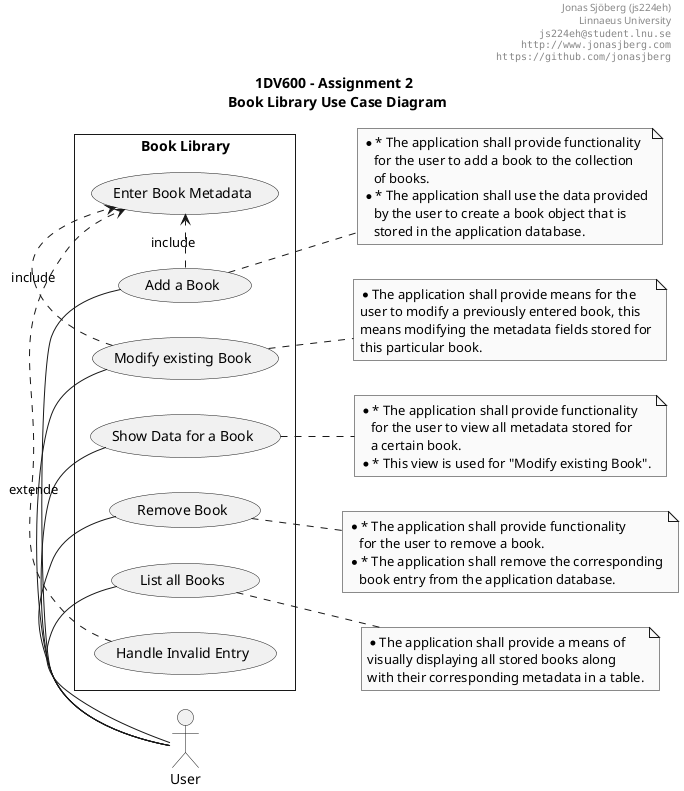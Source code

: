 ' ~~~~~~~~~~~~~~~~~~~~~~~~~~~~~~~~~~~~~~~~~~~~~~~~~
' 1DV600 -- Software Technology
' Assignment 2: Analysis, Design and Implementation
' ~~~~~~~~~~~~~~~~~~~~~~~~~~~~~~~~~~~~~~~~~~~~~~~~~
' Created by Jonas Sjöberg (js224eh) on 2017-02-16.

@startuml
' ______________________________________________________________________________
' ____ CONFIGURATION OPTIONS ___________________________________________________
' debug flag creates a 'svek.dot' and 'svek.svg' file in ~/
' !pragma svek_trace on

skinparam {
    monochrome true
    backgroundColor transparent
    classBackgroundColor transparent
    style strictuml
}

' ______________________________________________________________________________
' ____ USECASE DIAGRAM _________________________________________________________

header
Jonas Sjöberg (js224eh)
Linnaeus University
""js224eh@student.lnu.se""
""http://www.jonasjberg.com""
""https://github.com/jonasjberg""
end header

title 1DV600 - Assignment 2 \n <b>Book Library Use Case Diagram</b>

:User: as User

rectangle "Book Library" {
    (Add a Book)                    as (AddBook)
    (Remove Book)                   as (RemoveBook)
    (Modify existing Book)          as (ModifyBook)
    (Enter Book Metadata)           as (EnterMetadata)
    (List all Books)                as (ListBooks)
    (Show Data for a Book)          as (ShowBookData)
    (Handle Invalid Entry)          as (HandleInvalidEntry)

    left to right direction
    User - AddBook
    User - ModifyBook
    User - ShowBookData
    User - RemoveBook
    User - ListBooks

    (HandleInvalidEntry) .> (EnterMetadata) : extende
    (AddBook) .> (EnterMetadata) : include
    (ModifyBook) .> (EnterMetadata) : include
    ' (EnterMetadata) .> (ShowBookData) : include
}

note right of AddBook
* * The application shall provide functionality
   for the user to add a book to the collection
   of books.
* * The application shall use the data provided
   by the user to create a book object that is
   stored in the application database.
end note

note right of ModifyBook
* The application shall provide means for the
user to modify a previously entered book, this
means modifying the metadata fields stored for
this particular book.
end note

note right of RemoveBook
* * The application shall provide functionality
   for the user to remove a book.
* * The application shall remove the corresponding
   book entry from the application database.
end note

note right of ListBooks
* The application shall provide a means of
visually displaying all stored books along
with their corresponding metadata in a table.
end note

note right of ShowBookData
* * The application shall provide functionality
   for the user to view all metadata stored for
   a certain book.
* * This view is used for "Modify existing Book".
end note

@enduml